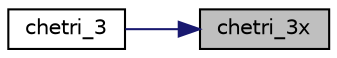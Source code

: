 digraph "chetri_3x"
{
 // LATEX_PDF_SIZE
  edge [fontname="Helvetica",fontsize="10",labelfontname="Helvetica",labelfontsize="10"];
  node [fontname="Helvetica",fontsize="10",shape=record];
  rankdir="RL";
  Node1 [label="chetri_3x",height=0.2,width=0.4,color="black", fillcolor="grey75", style="filled", fontcolor="black",tooltip="CHETRI_3X"];
  Node1 -> Node2 [dir="back",color="midnightblue",fontsize="10",style="solid",fontname="Helvetica"];
  Node2 [label="chetri_3",height=0.2,width=0.4,color="black", fillcolor="white", style="filled",URL="$chetri__3_8f.html#a3e80a0db1b2546e68bbc46bf0b21a220",tooltip="CHETRI_3"];
}
